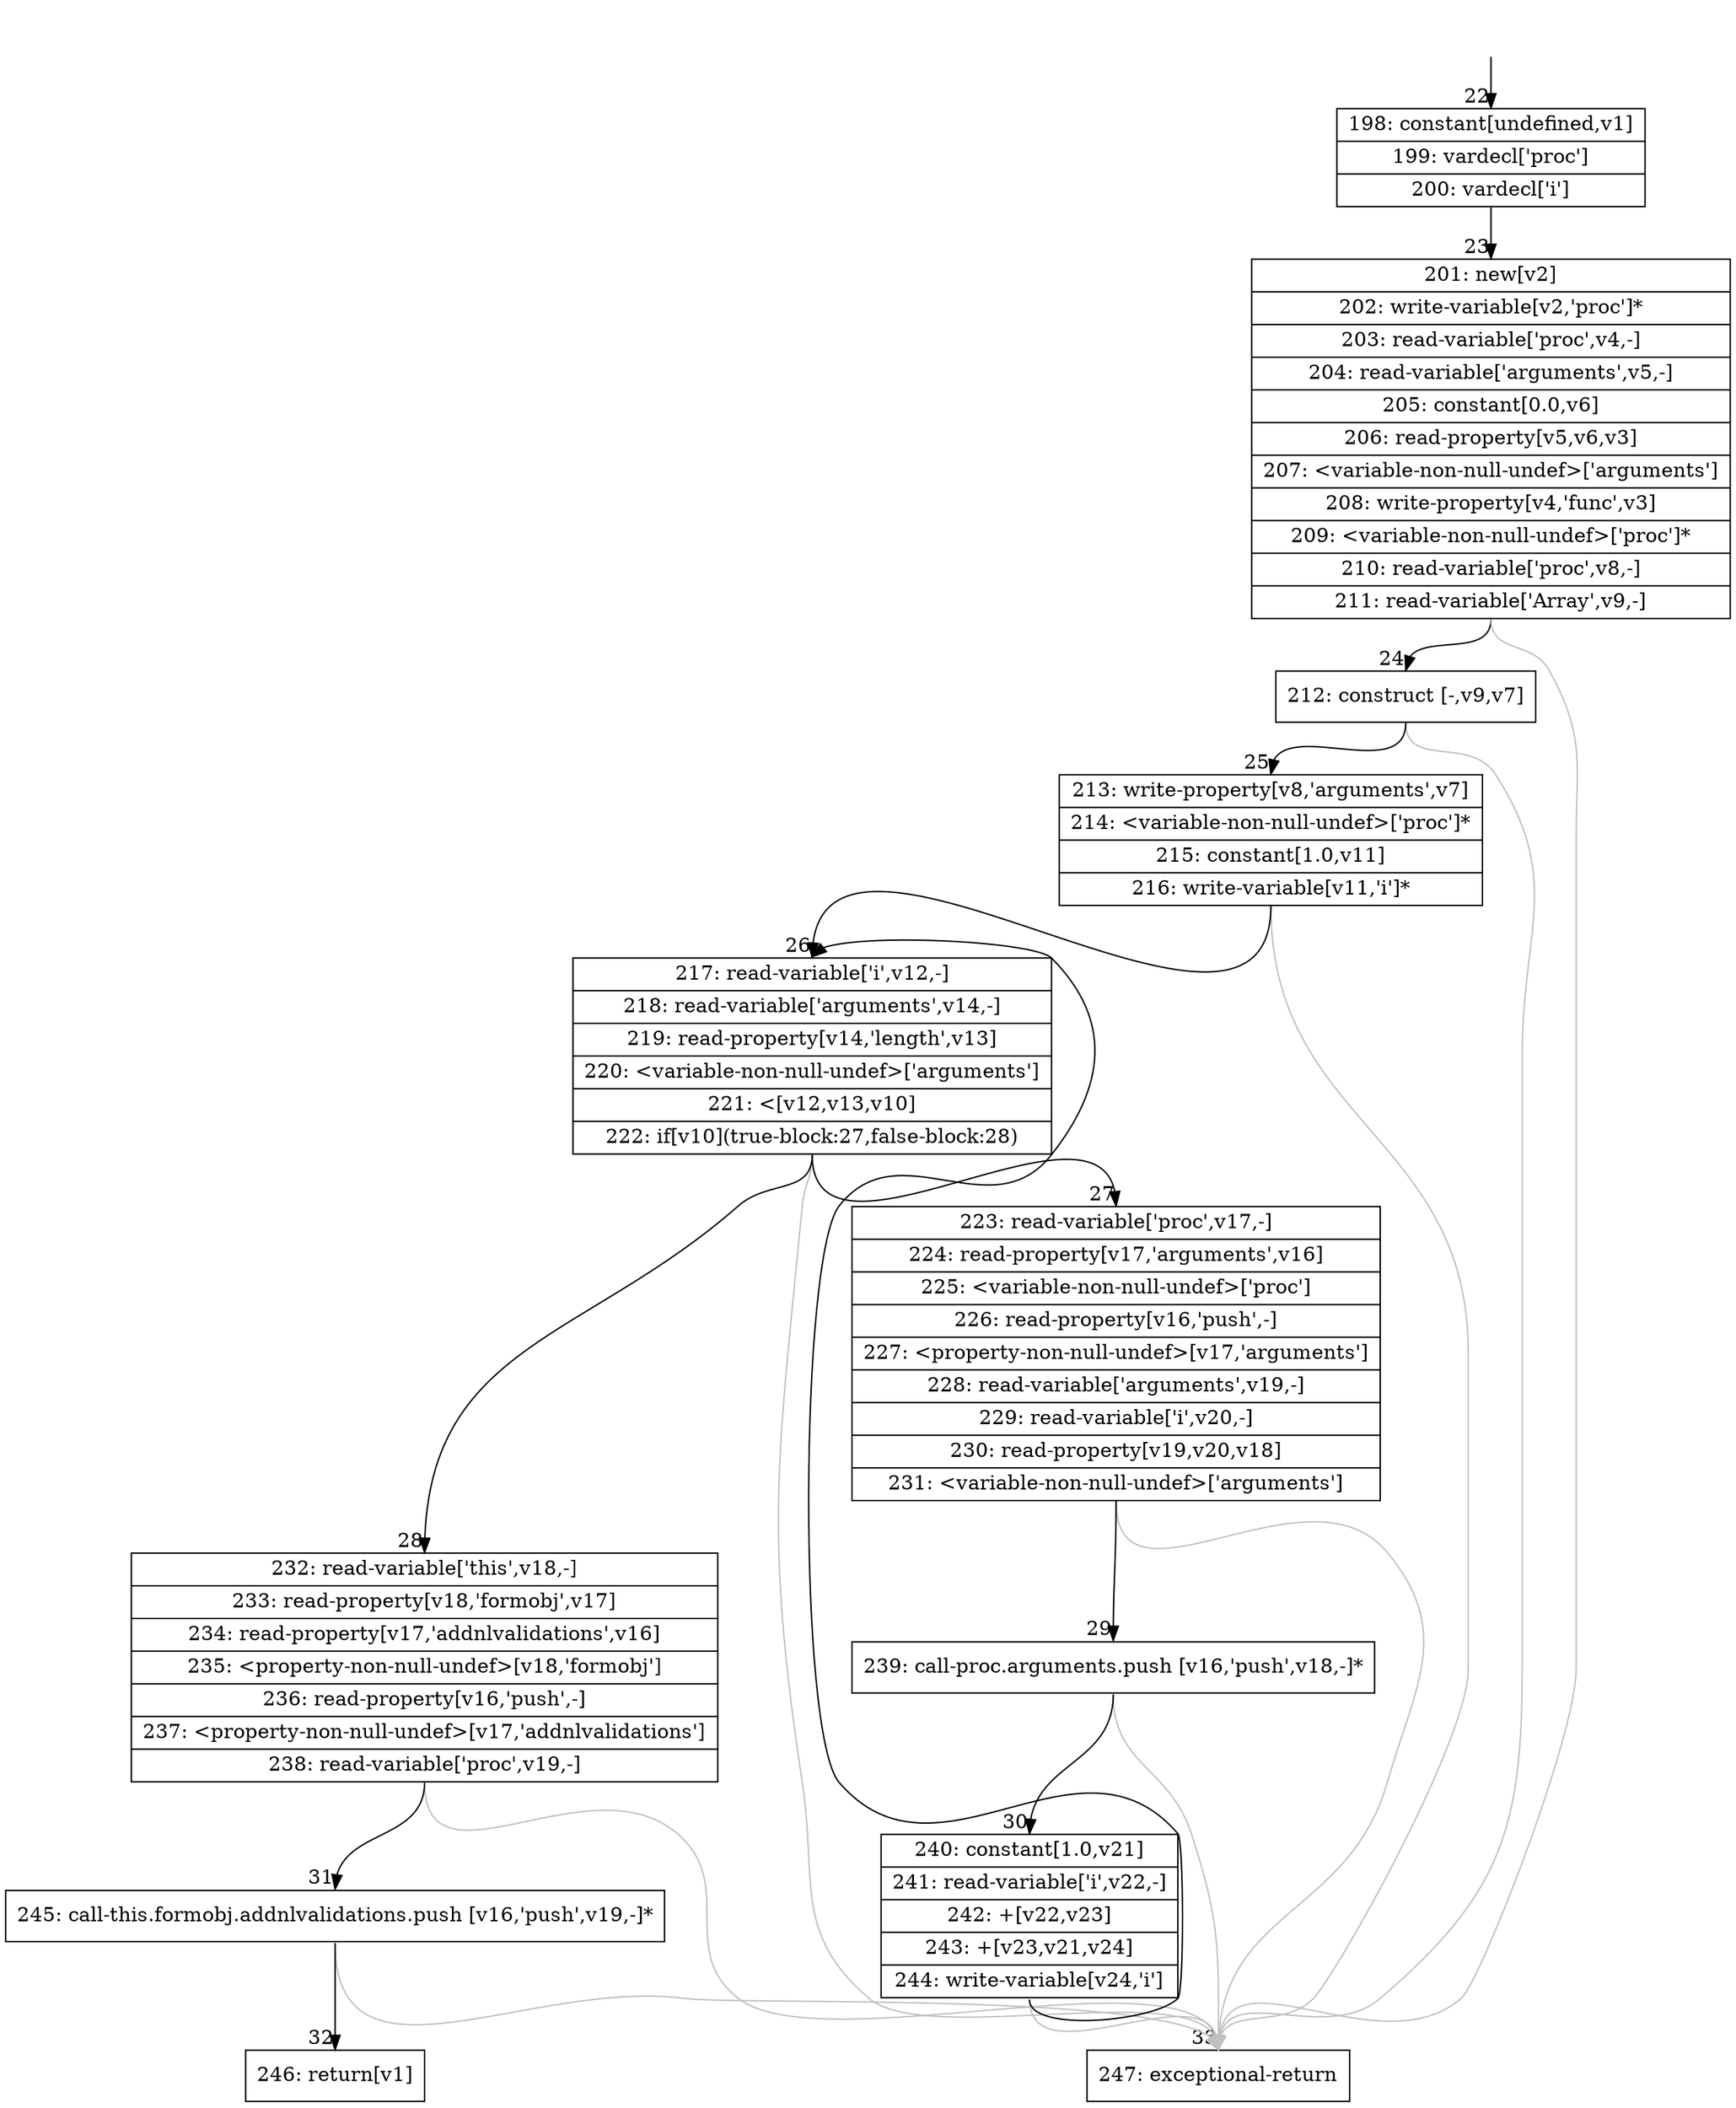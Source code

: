 digraph {
rankdir="TD"
BB_entry3[shape=none,label=""];
BB_entry3 -> BB22 [tailport=s, headport=n, headlabel="    22"]
BB22 [shape=record label="{198: constant[undefined,v1]|199: vardecl['proc']|200: vardecl['i']}" ] 
BB22 -> BB23 [tailport=s, headport=n, headlabel="      23"]
BB23 [shape=record label="{201: new[v2]|202: write-variable[v2,'proc']*|203: read-variable['proc',v4,-]|204: read-variable['arguments',v5,-]|205: constant[0.0,v6]|206: read-property[v5,v6,v3]|207: \<variable-non-null-undef\>['arguments']|208: write-property[v4,'func',v3]|209: \<variable-non-null-undef\>['proc']*|210: read-variable['proc',v8,-]|211: read-variable['Array',v9,-]}" ] 
BB23 -> BB24 [tailport=s, headport=n, headlabel="      24"]
BB23 -> BB33 [tailport=s, headport=n, color=gray, headlabel="      33"]
BB24 [shape=record label="{212: construct [-,v9,v7]}" ] 
BB24 -> BB25 [tailport=s, headport=n, headlabel="      25"]
BB24 -> BB33 [tailport=s, headport=n, color=gray]
BB25 [shape=record label="{213: write-property[v8,'arguments',v7]|214: \<variable-non-null-undef\>['proc']*|215: constant[1.0,v11]|216: write-variable[v11,'i']*}" ] 
BB25 -> BB26 [tailport=s, headport=n, headlabel="      26"]
BB25 -> BB33 [tailport=s, headport=n, color=gray]
BB26 [shape=record label="{217: read-variable['i',v12,-]|218: read-variable['arguments',v14,-]|219: read-property[v14,'length',v13]|220: \<variable-non-null-undef\>['arguments']|221: \<[v12,v13,v10]|222: if[v10](true-block:27,false-block:28)}" ] 
BB26 -> BB27 [tailport=s, headport=n, headlabel="      27"]
BB26 -> BB28 [tailport=s, headport=n, headlabel="      28"]
BB26 -> BB33 [tailport=s, headport=n, color=gray]
BB27 [shape=record label="{223: read-variable['proc',v17,-]|224: read-property[v17,'arguments',v16]|225: \<variable-non-null-undef\>['proc']|226: read-property[v16,'push',-]|227: \<property-non-null-undef\>[v17,'arguments']|228: read-variable['arguments',v19,-]|229: read-variable['i',v20,-]|230: read-property[v19,v20,v18]|231: \<variable-non-null-undef\>['arguments']}" ] 
BB27 -> BB29 [tailport=s, headport=n, headlabel="      29"]
BB27 -> BB33 [tailport=s, headport=n, color=gray]
BB28 [shape=record label="{232: read-variable['this',v18,-]|233: read-property[v18,'formobj',v17]|234: read-property[v17,'addnlvalidations',v16]|235: \<property-non-null-undef\>[v18,'formobj']|236: read-property[v16,'push',-]|237: \<property-non-null-undef\>[v17,'addnlvalidations']|238: read-variable['proc',v19,-]}" ] 
BB28 -> BB31 [tailport=s, headport=n, headlabel="      31"]
BB28 -> BB33 [tailport=s, headport=n, color=gray]
BB29 [shape=record label="{239: call-proc.arguments.push [v16,'push',v18,-]*}" ] 
BB29 -> BB30 [tailport=s, headport=n, headlabel="      30"]
BB29 -> BB33 [tailport=s, headport=n, color=gray]
BB30 [shape=record label="{240: constant[1.0,v21]|241: read-variable['i',v22,-]|242: +[v22,v23]|243: +[v23,v21,v24]|244: write-variable[v24,'i']}" ] 
BB30 -> BB26 [tailport=s, headport=n]
BB30 -> BB33 [tailport=s, headport=n, color=gray]
BB31 [shape=record label="{245: call-this.formobj.addnlvalidations.push [v16,'push',v19,-]*}" ] 
BB31 -> BB32 [tailport=s, headport=n, headlabel="      32"]
BB31 -> BB33 [tailport=s, headport=n, color=gray]
BB32 [shape=record label="{246: return[v1]}" ] 
BB33 [shape=record label="{247: exceptional-return}" ] 
//#$~ 85
}
